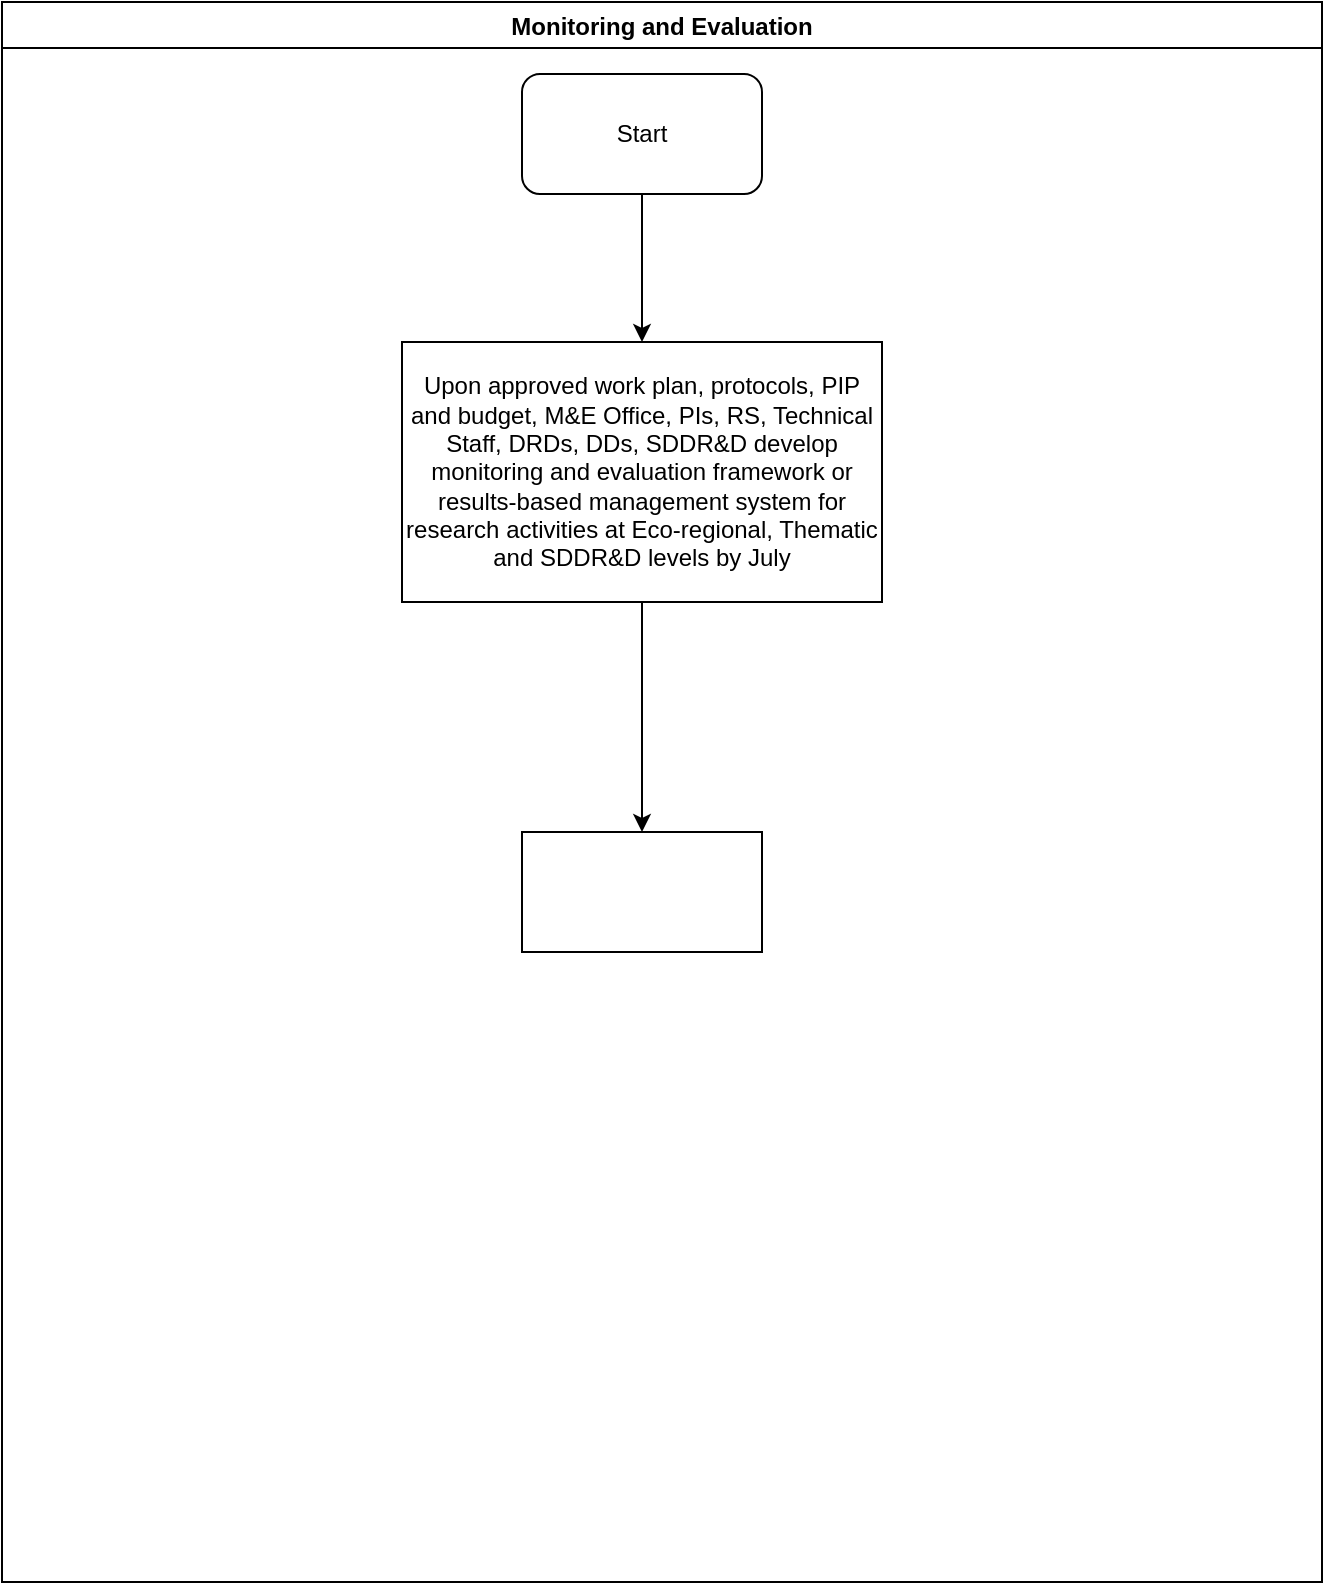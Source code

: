 <mxfile version="14.2.7" type="github">
  <diagram id="Ba9Kz7SdJSE-EgRKAauW" name="Page-1">
    <mxGraphModel dx="1038" dy="547" grid="1" gridSize="10" guides="1" tooltips="1" connect="1" arrows="1" fold="1" page="1" pageScale="1" pageWidth="1169" pageHeight="827" math="0" shadow="0">
      <root>
        <mxCell id="0" />
        <mxCell id="1" parent="0" />
        <mxCell id="wlBMoHauPnCF53xYCMfj-1" value="Monitoring and Evaluation" style="swimlane;" vertex="1" parent="1">
          <mxGeometry x="170" y="30" width="660" height="790" as="geometry" />
        </mxCell>
        <mxCell id="wlBMoHauPnCF53xYCMfj-2" value="Start" style="rounded=1;whiteSpace=wrap;html=1;" vertex="1" parent="wlBMoHauPnCF53xYCMfj-1">
          <mxGeometry x="260" y="36" width="120" height="60" as="geometry" />
        </mxCell>
        <mxCell id="wlBMoHauPnCF53xYCMfj-5" value="Upon approved work plan, protocols, PIP and budget, M&amp;amp;E Office, PIs, RS, Technical Staff, DRDs, DDs, SDDR&amp;amp;D develop monitoring and evaluation framework or results-based management system for research activities at Eco-regional, Thematic and SDDR&amp;amp;D levels by July" style="rounded=0;whiteSpace=wrap;html=1;" vertex="1" parent="wlBMoHauPnCF53xYCMfj-1">
          <mxGeometry x="200" y="170" width="240" height="130" as="geometry" />
        </mxCell>
        <mxCell id="wlBMoHauPnCF53xYCMfj-4" value="" style="edgeStyle=orthogonalEdgeStyle;rounded=0;orthogonalLoop=1;jettySize=auto;html=1;" edge="1" parent="wlBMoHauPnCF53xYCMfj-1" source="wlBMoHauPnCF53xYCMfj-2" target="wlBMoHauPnCF53xYCMfj-5">
          <mxGeometry relative="1" as="geometry">
            <mxPoint x="320" y="176" as="targetPoint" />
          </mxGeometry>
        </mxCell>
        <mxCell id="wlBMoHauPnCF53xYCMfj-6" value="" style="whiteSpace=wrap;html=1;rounded=0;" vertex="1" parent="1">
          <mxGeometry x="430" y="445" width="120" height="60" as="geometry" />
        </mxCell>
        <mxCell id="wlBMoHauPnCF53xYCMfj-7" value="" style="edgeStyle=orthogonalEdgeStyle;rounded=0;orthogonalLoop=1;jettySize=auto;html=1;" edge="1" parent="1" source="wlBMoHauPnCF53xYCMfj-5" target="wlBMoHauPnCF53xYCMfj-6">
          <mxGeometry relative="1" as="geometry" />
        </mxCell>
      </root>
    </mxGraphModel>
  </diagram>
</mxfile>
